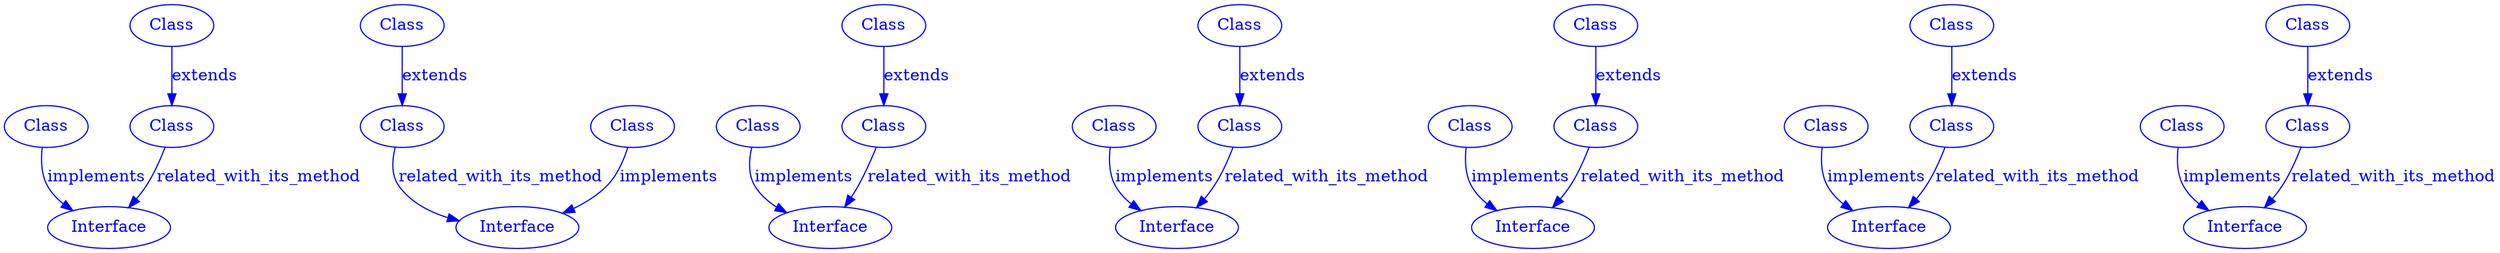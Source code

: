 
digraph SubdueGraph {
  110 [label="Interface",color=blue,fontcolor=blue];
  299 [label="Class",color=blue,fontcolor=blue];
  343 [label="Class",color=blue,fontcolor=blue];
  453 [label="Class",color=blue,fontcolor=blue];
  299 -> 110 [label="implements",color=blue,fontcolor=blue];
  343 -> 453 [label="extends",color=blue,fontcolor=blue];
  453 -> 110 [label="related_with_its_method",color=blue,fontcolor=blue];
  175 [label="Class",color=blue,fontcolor=blue];
  236 [label="Class",color=blue,fontcolor=blue];
  237 [label="Class",color=blue,fontcolor=blue];
  409 [label="Interface",color=blue,fontcolor=blue];
  175 -> 236 [label="extends",color=blue,fontcolor=blue];
  237 -> 409 [label="implements",color=blue,fontcolor=blue];
  236 -> 409 [label="related_with_its_method",color=blue,fontcolor=blue];
  55 [label="Class",color=blue,fontcolor=blue];
  194 [label="Class",color=blue,fontcolor=blue];
  199 [label="Class",color=blue,fontcolor=blue];
  206 [label="Interface",color=blue,fontcolor=blue];
  55 -> 206 [label="implements",color=blue,fontcolor=blue];
  194 -> 199 [label="extends",color=blue,fontcolor=blue];
  199 -> 206 [label="related_with_its_method",color=blue,fontcolor=blue];
  18 [label="Interface",color=blue,fontcolor=blue];
  28 [label="Class",color=blue,fontcolor=blue];
  185 [label="Class",color=blue,fontcolor=blue];
  271 [label="Class",color=blue,fontcolor=blue];
  28 -> 18 [label="implements",color=blue,fontcolor=blue];
  271 -> 185 [label="extends",color=blue,fontcolor=blue];
  185 -> 18 [label="related_with_its_method",color=blue,fontcolor=blue];
  20 [label="Class",color=blue,fontcolor=blue];
  41 [label="Class",color=blue,fontcolor=blue];
  215 [label="Class",color=blue,fontcolor=blue];
  449 [label="Interface",color=blue,fontcolor=blue];
  20 -> 449 [label="implements",color=blue,fontcolor=blue];
  215 -> 41 [label="extends",color=blue,fontcolor=blue];
  41 -> 449 [label="related_with_its_method",color=blue,fontcolor=blue];
  7 [label="Interface",color=blue,fontcolor=blue];
  11 [label="Class",color=blue,fontcolor=blue];
  394 [label="Class",color=blue,fontcolor=blue];
  423 [label="Class",color=blue,fontcolor=blue];
  11 -> 7 [label="implements",color=blue,fontcolor=blue];
  394 -> 423 [label="extends",color=blue,fontcolor=blue];
  423 -> 7 [label="related_with_its_method",color=blue,fontcolor=blue];
  5 [label="Class",color=blue,fontcolor=blue];
  44 [label="Interface",color=blue,fontcolor=blue];
  106 [label="Class",color=blue,fontcolor=blue];
  452 [label="Class",color=blue,fontcolor=blue];
  5 -> 44 [label="implements",color=blue,fontcolor=blue];
  452 -> 106 [label="extends",color=blue,fontcolor=blue];
  106 -> 44 [label="related_with_its_method",color=blue,fontcolor=blue];
}
